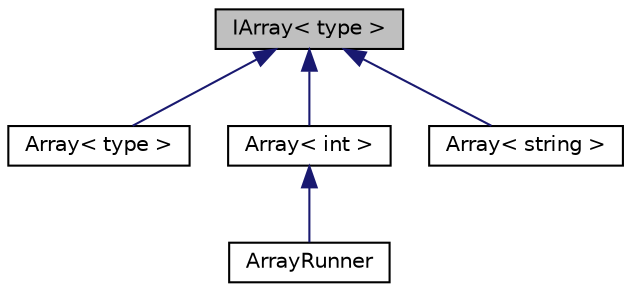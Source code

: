 digraph G
{
  edge [fontname="Helvetica",fontsize="10",labelfontname="Helvetica",labelfontsize="10"];
  node [fontname="Helvetica",fontsize="10",shape=record];
  Node1 [label="IArray\< type \>",height=0.2,width=0.4,color="black", fillcolor="grey75", style="filled" fontcolor="black"];
  Node1 -> Node2 [dir="back",color="midnightblue",fontsize="10",style="solid",fontname="Helvetica"];
  Node2 [label="Array\< type \>",height=0.2,width=0.4,color="black", fillcolor="white", style="filled",URL="$class_array.html"];
  Node1 -> Node3 [dir="back",color="midnightblue",fontsize="10",style="solid",fontname="Helvetica"];
  Node3 [label="Array\< int \>",height=0.2,width=0.4,color="black", fillcolor="white", style="filled",URL="$class_array.html"];
  Node3 -> Node4 [dir="back",color="midnightblue",fontsize="10",style="solid",fontname="Helvetica"];
  Node4 [label="ArrayRunner",height=0.2,width=0.4,color="black", fillcolor="white", style="filled",URL="$class_array_runner.html"];
  Node1 -> Node5 [dir="back",color="midnightblue",fontsize="10",style="solid",fontname="Helvetica"];
  Node5 [label="Array\< string \>",height=0.2,width=0.4,color="black", fillcolor="white", style="filled",URL="$class_array.html"];
}

